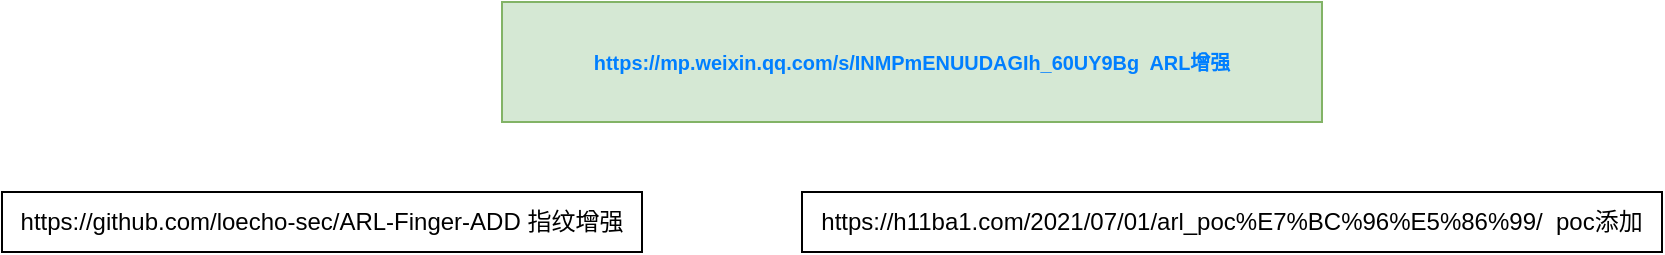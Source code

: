 <mxfile version="21.6.6" type="github">
  <diagram name="第 1 页" id="6dhRndmSGuB69KFOTUqt">
    <mxGraphModel dx="1715" dy="715" grid="1" gridSize="10" guides="1" tooltips="1" connect="1" arrows="1" fold="1" page="1" pageScale="1" pageWidth="827" pageHeight="1169" math="0" shadow="0">
      <root>
        <mxCell id="0" />
        <mxCell id="1" parent="0" />
        <mxCell id="dfLBpgtxldfQVMQT9-cV-5" value="&lt;h5&gt;https://mp.weixin.qq.com/s/INMPmENUUDAGIh_60UY9Bg&amp;nbsp; ARL增强&lt;/h5&gt;" style="rounded=0;whiteSpace=wrap;html=1;fillColor=#d5e8d4;strokeColor=#82b366;fontColor=#007FFF;" vertex="1" parent="1">
          <mxGeometry x="200" y="45" width="410" height="60" as="geometry" />
        </mxCell>
        <mxCell id="dfLBpgtxldfQVMQT9-cV-6" value="https://github.com/loecho-sec/ARL-Finger-ADD 指纹增强" style="rounded=0;whiteSpace=wrap;html=1;" vertex="1" parent="1">
          <mxGeometry x="-50" y="140" width="320" height="30" as="geometry" />
        </mxCell>
        <mxCell id="dfLBpgtxldfQVMQT9-cV-7" value="https://h11ba1.com/2021/07/01/arl_poc%E7%BC%96%E5%86%99/&amp;nbsp; poc添加" style="rounded=0;whiteSpace=wrap;html=1;" vertex="1" parent="1">
          <mxGeometry x="350" y="140" width="430" height="30" as="geometry" />
        </mxCell>
      </root>
    </mxGraphModel>
  </diagram>
</mxfile>
